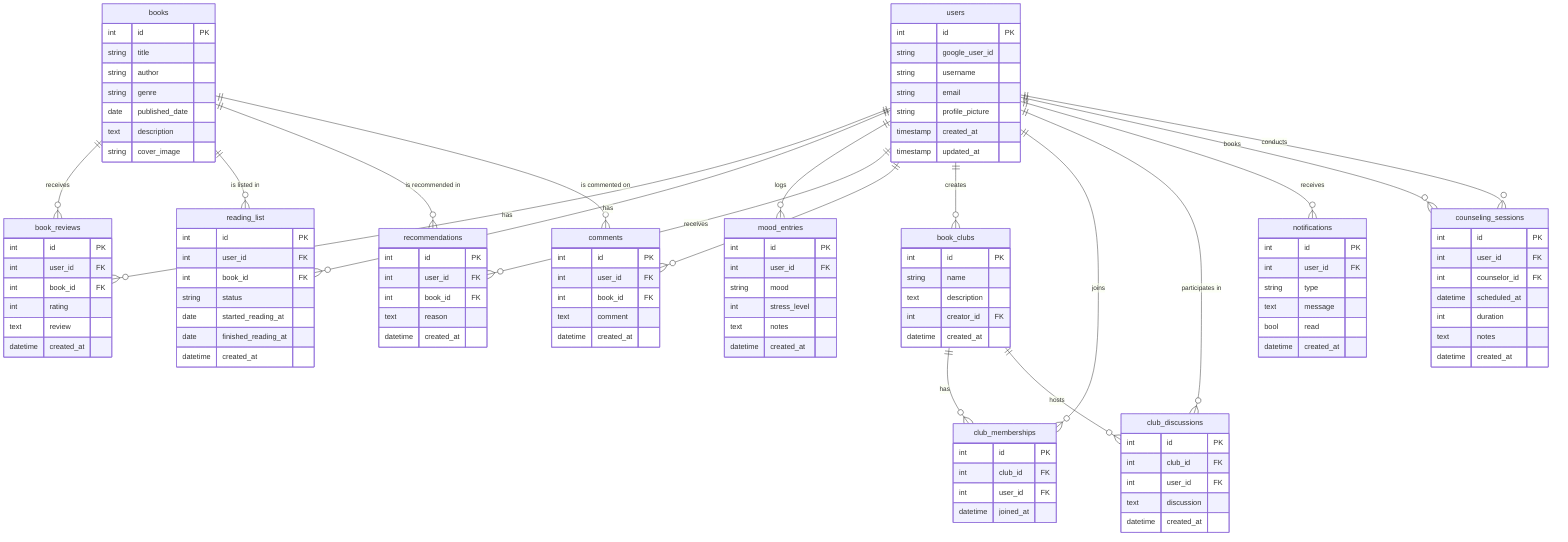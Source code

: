 erDiagram
    users {
        int id PK
        string google_user_id
        string username
        string email
        string profile_picture
        timestamp created_at
        timestamp updated_at
    }
    books {
        int id PK
        string title
        string author
        string genre
        date published_date
        text description
        string cover_image
    }

    book_reviews {
        int id PK
        int user_id FK
        int book_id FK
        int rating
        text review
        datetime created_at
    }

    reading_list {
        int id PK
        int user_id FK
        int book_id FK
        string status
        date started_reading_at
        date finished_reading_at
        datetime created_at
    }

    mood_entries {
        int id PK
        int user_id FK
        string mood
        int stress_level
        text notes
        datetime created_at
    }

    recommendations {
        int id PK
        int user_id FK
        int book_id FK
        text reason
        datetime created_at
    }

    comments {
        int id PK
        int user_id FK
        int book_id FK
        text comment
        datetime created_at
    }

    book_clubs {
        int id PK
        string name
        text description
        int creator_id FK
        datetime created_at
    }

    club_memberships {
        int id PK
        int club_id FK
        int user_id FK
        datetime joined_at
    }

    club_discussions {
        int id PK
        int club_id FK
        int user_id FK
        text discussion
        datetime created_at
    }

    notifications {
        int id PK
        int user_id FK
        string type
        text message
        bool read
        datetime created_at
    }

    counseling_sessions {
        int id PK
        int user_id FK
        int counselor_id FK
        datetime scheduled_at
        int duration
        text notes
        datetime created_at
    }

    users ||--o{ book_reviews : "has"
    users ||--o{ reading_list : "has"
    users ||--o{ mood_entries : "logs"
    users ||--o{ recommendations : "receives"
    users ||--o{ comments : "posts"
    users ||--o{ book_clubs : "creates"
    users ||--o{ club_memberships : "joins"
    users ||--o{ club_discussions : "participates in"
    users ||--o{ notifications : "receives"
    users ||--o{ counseling_sessions : "books"
    users ||--o{ counseling_sessions : "conducts"

    books ||--o{ book_reviews : "receives"
    books ||--o{ reading_list : "is listed in"
    books ||--o{ recommendations : "is recommended in"
    books ||--o{ comments : "is commented on"

    book_clubs ||--o{ club_memberships : "has"
    book_clubs ||--o{ club_discussions : "hosts"